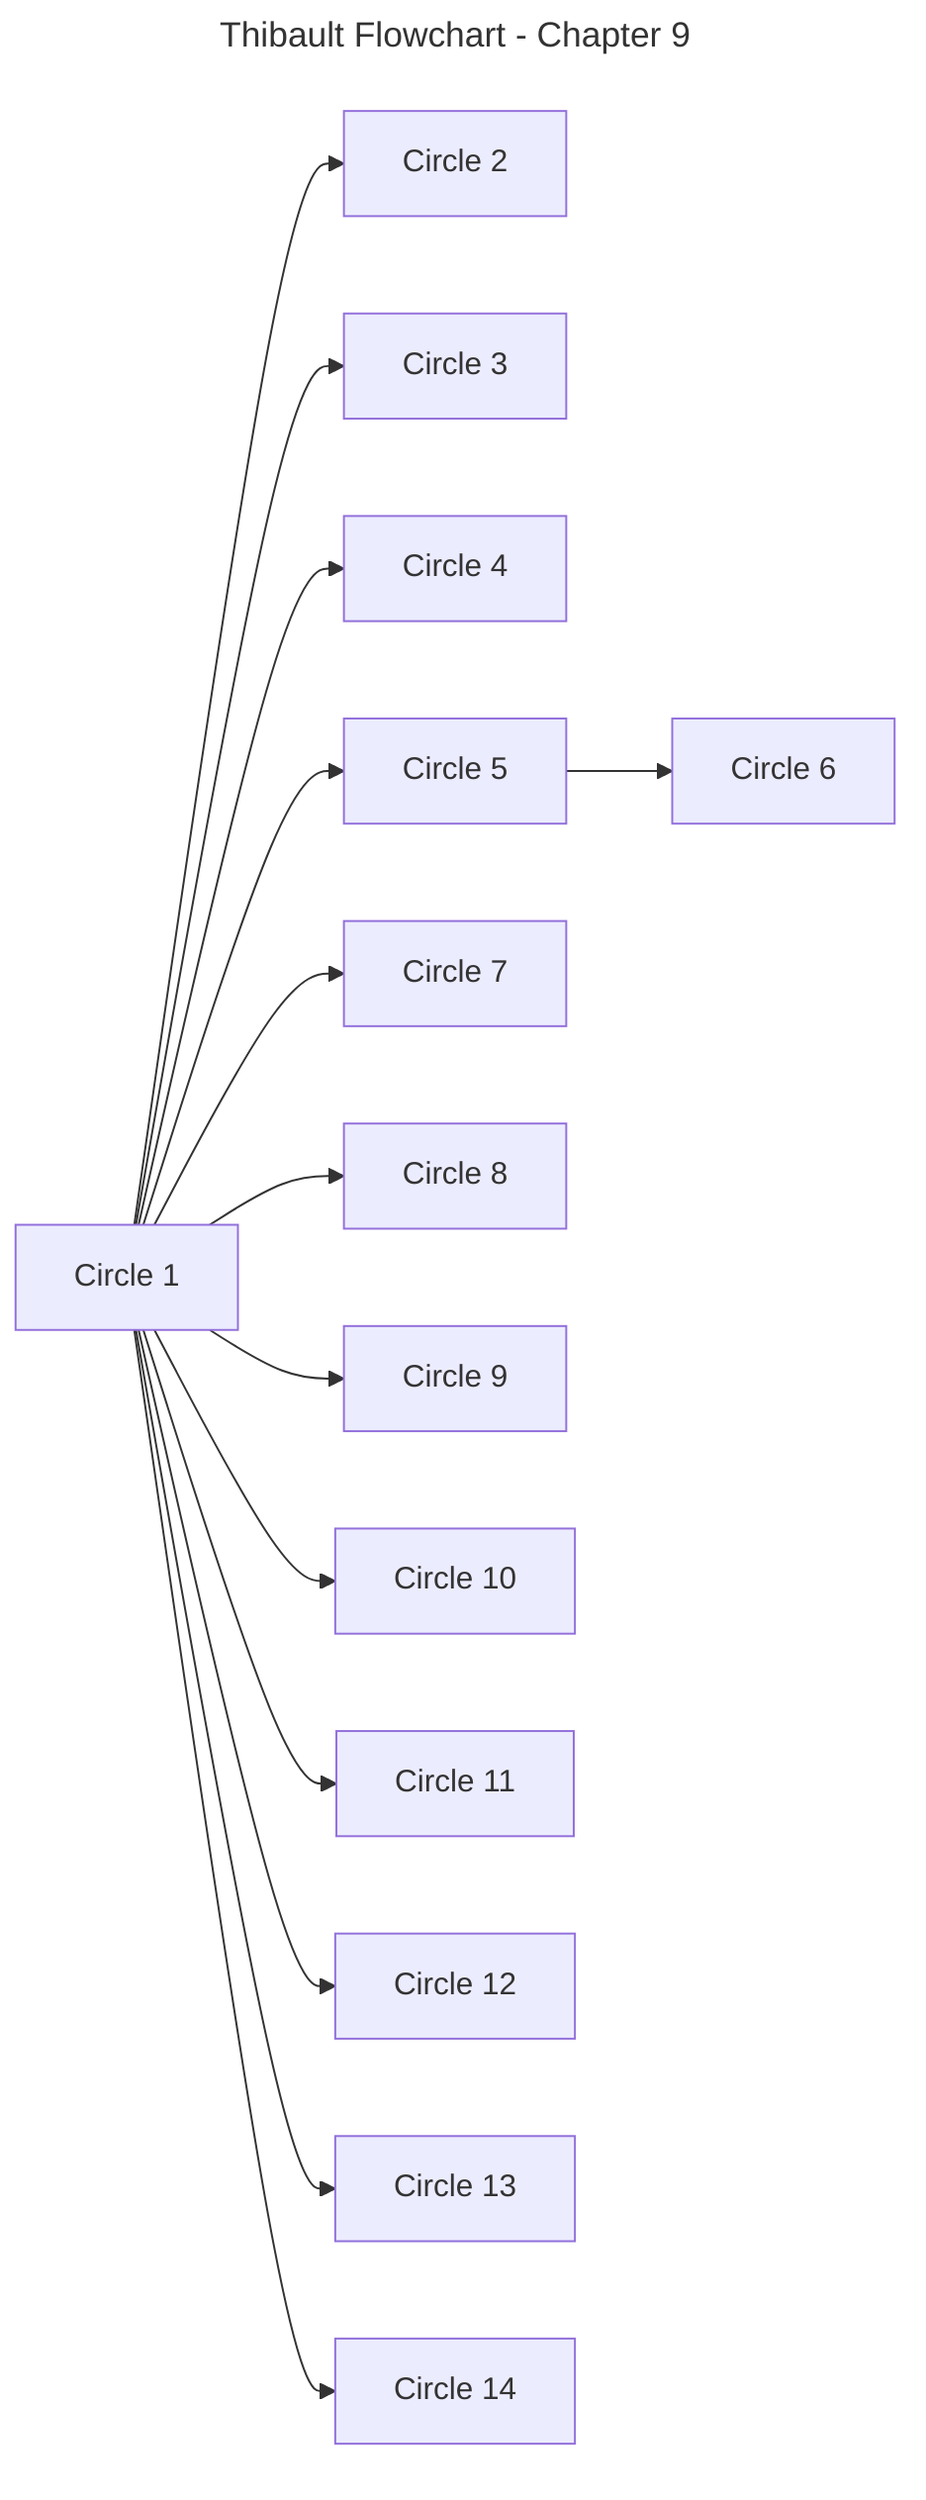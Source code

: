 ---
title: Thibault Flowchart - Chapter 9
config:
  layout: dagre
  flowchart:
    htmlLabels: false
---
flowchart LR
	%% Nodes
	T09_C01["Circle 1"]
	T09_C02["Circle 2"]
	T09_C03["Circle 3"]
	T09_C04["Circle 4"]
	T09_C05["Circle 5"]
	T09_C06["Circle 6"]
	T09_C07["Circle 7"]
	T09_C08["Circle 8"]
	T09_C09["Circle 9"]
	T09_C10["Circle 10"]
	T09_C11["Circle 11"]
	T09_C12["Circle 12"]
	T09_C13["Circle 13"]
	T09_C14["Circle 14"]

	%% Edges
	T09_C01 --> T09_C02
	T09_C01 --> T09_C03
	T09_C01 --> T09_C04
	T09_C01 --> T09_C05
	T09_C05 --> T09_C06
	T09_C01 --> T09_C07
	T09_C01 --> T09_C08
	T09_C01 --> T09_C09
	T09_C01 --> T09_C10
	T09_C01 --> T09_C11
	T09_C01 --> T09_C12
	T09_C01 --> T09_C13
	T09_C01 --> T09_C14